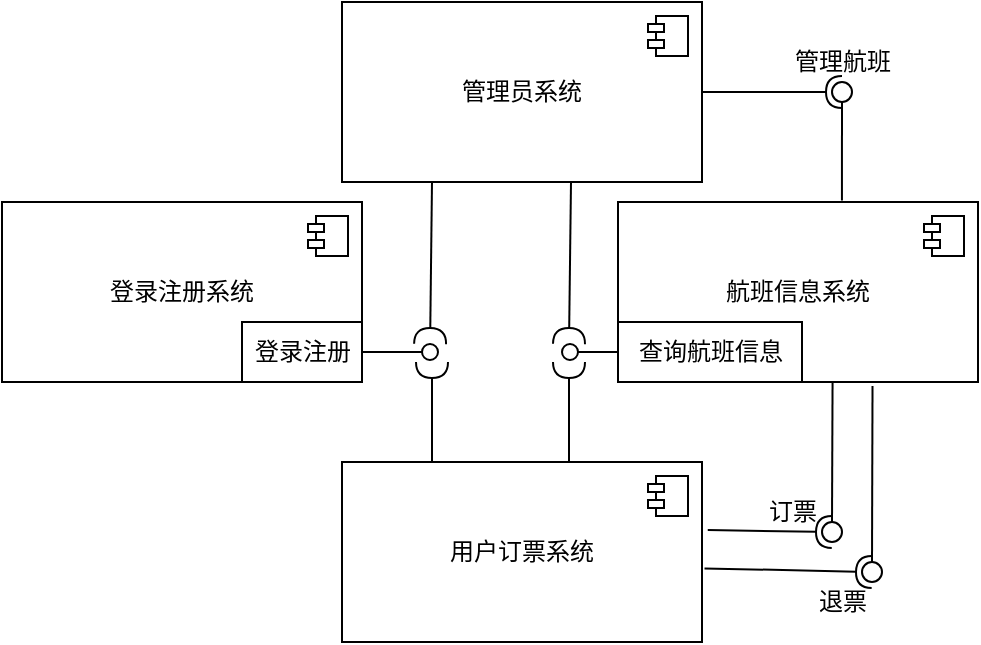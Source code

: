 <mxfile version="21.1.5" type="github">
  <diagram name="第 1 页" id="us1c-_segRAYhk2GYxEh">
    <mxGraphModel dx="488" dy="490" grid="1" gridSize="10" guides="1" tooltips="1" connect="1" arrows="1" fold="1" page="1" pageScale="1" pageWidth="827" pageHeight="1169" math="0" shadow="0">
      <root>
        <mxCell id="0" />
        <mxCell id="1" parent="0" />
        <mxCell id="pMmxNRYlZ2RB8qyUUOUR-3" value="登录注册系统" style="html=1;dropTarget=0;whiteSpace=wrap;" vertex="1" parent="1">
          <mxGeometry x="60" y="170" width="180" height="90" as="geometry" />
        </mxCell>
        <mxCell id="pMmxNRYlZ2RB8qyUUOUR-4" value="" style="shape=module;jettyWidth=8;jettyHeight=4;" vertex="1" parent="pMmxNRYlZ2RB8qyUUOUR-3">
          <mxGeometry x="1" width="20" height="20" relative="1" as="geometry">
            <mxPoint x="-27" y="7" as="offset" />
          </mxGeometry>
        </mxCell>
        <mxCell id="pMmxNRYlZ2RB8qyUUOUR-5" value="登录注册" style="html=1;rounded=0;" vertex="1" parent="1">
          <mxGeometry x="180" y="230" width="60" height="30" as="geometry" />
        </mxCell>
        <mxCell id="pMmxNRYlZ2RB8qyUUOUR-6" value="" style="endArrow=none;html=1;rounded=0;align=center;verticalAlign=top;endFill=0;labelBackgroundColor=none;endSize=2;" edge="1" source="pMmxNRYlZ2RB8qyUUOUR-5" target="pMmxNRYlZ2RB8qyUUOUR-7" parent="1">
          <mxGeometry relative="1" as="geometry" />
        </mxCell>
        <mxCell id="pMmxNRYlZ2RB8qyUUOUR-7" value="" style="ellipse;html=1;fontSize=11;align=center;fillColor=none;points=[];aspect=fixed;resizable=0;verticalAlign=bottom;labelPosition=center;verticalLabelPosition=top;flipH=1;" vertex="1" parent="1">
          <mxGeometry x="270" y="241" width="8" height="8" as="geometry" />
        </mxCell>
        <mxCell id="pMmxNRYlZ2RB8qyUUOUR-9" value="用户订票系统" style="html=1;dropTarget=0;whiteSpace=wrap;" vertex="1" parent="1">
          <mxGeometry x="230" y="300" width="180" height="90" as="geometry" />
        </mxCell>
        <mxCell id="pMmxNRYlZ2RB8qyUUOUR-10" value="" style="shape=module;jettyWidth=8;jettyHeight=4;" vertex="1" parent="pMmxNRYlZ2RB8qyUUOUR-9">
          <mxGeometry x="1" width="20" height="20" relative="1" as="geometry">
            <mxPoint x="-27" y="7" as="offset" />
          </mxGeometry>
        </mxCell>
        <mxCell id="pMmxNRYlZ2RB8qyUUOUR-14" value="" style="rounded=0;orthogonalLoop=1;jettySize=auto;html=1;endArrow=halfCircle;endFill=0;endSize=6;strokeWidth=1;sketch=0;exitX=0.25;exitY=0;exitDx=0;exitDy=0;" edge="1" parent="1" source="pMmxNRYlZ2RB8qyUUOUR-9">
          <mxGeometry relative="1" as="geometry">
            <mxPoint x="290" y="280" as="sourcePoint" />
            <mxPoint x="275" y="250" as="targetPoint" />
          </mxGeometry>
        </mxCell>
        <mxCell id="pMmxNRYlZ2RB8qyUUOUR-15" value="管理员系统" style="html=1;dropTarget=0;whiteSpace=wrap;" vertex="1" parent="1">
          <mxGeometry x="230" y="70" width="180" height="90" as="geometry" />
        </mxCell>
        <mxCell id="pMmxNRYlZ2RB8qyUUOUR-16" value="" style="shape=module;jettyWidth=8;jettyHeight=4;" vertex="1" parent="pMmxNRYlZ2RB8qyUUOUR-15">
          <mxGeometry x="1" width="20" height="20" relative="1" as="geometry">
            <mxPoint x="-27" y="7" as="offset" />
          </mxGeometry>
        </mxCell>
        <mxCell id="pMmxNRYlZ2RB8qyUUOUR-17" value="" style="rounded=0;orthogonalLoop=1;jettySize=auto;html=1;endArrow=halfCircle;endFill=0;endSize=6;strokeWidth=1;sketch=0;exitX=0.25;exitY=1;exitDx=0;exitDy=0;" edge="1" parent="1" source="pMmxNRYlZ2RB8qyUUOUR-15" target="pMmxNRYlZ2RB8qyUUOUR-7">
          <mxGeometry relative="1" as="geometry">
            <mxPoint x="300" y="180" as="sourcePoint" />
            <mxPoint x="300" y="145" as="targetPoint" />
          </mxGeometry>
        </mxCell>
        <mxCell id="pMmxNRYlZ2RB8qyUUOUR-18" value="航班信息系统" style="html=1;dropTarget=0;whiteSpace=wrap;" vertex="1" parent="1">
          <mxGeometry x="368" y="170" width="180" height="90" as="geometry" />
        </mxCell>
        <mxCell id="pMmxNRYlZ2RB8qyUUOUR-19" value="" style="shape=module;jettyWidth=8;jettyHeight=4;" vertex="1" parent="pMmxNRYlZ2RB8qyUUOUR-18">
          <mxGeometry x="1" width="20" height="20" relative="1" as="geometry">
            <mxPoint x="-27" y="7" as="offset" />
          </mxGeometry>
        </mxCell>
        <mxCell id="pMmxNRYlZ2RB8qyUUOUR-20" value="查询航班信息" style="html=1;rounded=0;" vertex="1" parent="1">
          <mxGeometry x="368" y="230" width="92" height="30" as="geometry" />
        </mxCell>
        <mxCell id="pMmxNRYlZ2RB8qyUUOUR-21" value="" style="endArrow=none;html=1;rounded=0;align=center;verticalAlign=top;endFill=0;labelBackgroundColor=none;endSize=2;" edge="1" source="pMmxNRYlZ2RB8qyUUOUR-20" target="pMmxNRYlZ2RB8qyUUOUR-22" parent="1">
          <mxGeometry relative="1" as="geometry" />
        </mxCell>
        <mxCell id="pMmxNRYlZ2RB8qyUUOUR-22" value="" style="ellipse;html=1;fontSize=11;align=center;fillColor=none;points=[];aspect=fixed;resizable=0;verticalAlign=bottom;labelPosition=center;verticalLabelPosition=top;flipH=1;" vertex="1" parent="1">
          <mxGeometry x="340" y="241" width="8" height="8" as="geometry" />
        </mxCell>
        <mxCell id="pMmxNRYlZ2RB8qyUUOUR-23" value="" style="rounded=0;orthogonalLoop=1;jettySize=auto;html=1;endArrow=halfCircle;endFill=0;endSize=6;strokeWidth=1;sketch=0;exitX=0.25;exitY=1;exitDx=0;exitDy=0;" edge="1" parent="1">
          <mxGeometry relative="1" as="geometry">
            <mxPoint x="344.5" y="160" as="sourcePoint" />
            <mxPoint x="343.5" y="241" as="targetPoint" />
          </mxGeometry>
        </mxCell>
        <mxCell id="pMmxNRYlZ2RB8qyUUOUR-24" value="" style="rounded=0;orthogonalLoop=1;jettySize=auto;html=1;endArrow=halfCircle;endFill=0;endSize=6;strokeWidth=1;sketch=0;exitX=0.25;exitY=0;exitDx=0;exitDy=0;" edge="1" parent="1">
          <mxGeometry relative="1" as="geometry">
            <mxPoint x="343.5" y="300" as="sourcePoint" />
            <mxPoint x="343.5" y="250" as="targetPoint" />
          </mxGeometry>
        </mxCell>
        <mxCell id="pMmxNRYlZ2RB8qyUUOUR-26" value="" style="rounded=0;orthogonalLoop=1;jettySize=auto;html=1;endArrow=none;endFill=0;sketch=0;sourcePerimeterSpacing=0;targetPerimeterSpacing=0;exitX=0.596;exitY=1.004;exitDx=0;exitDy=0;exitPerimeter=0;" edge="1" target="pMmxNRYlZ2RB8qyUUOUR-28" parent="1" source="pMmxNRYlZ2RB8qyUUOUR-18">
          <mxGeometry relative="1" as="geometry">
            <mxPoint x="410" y="335" as="sourcePoint" />
          </mxGeometry>
        </mxCell>
        <mxCell id="pMmxNRYlZ2RB8qyUUOUR-27" value="" style="rounded=0;orthogonalLoop=1;jettySize=auto;html=1;endArrow=halfCircle;endFill=0;entryX=0.5;entryY=0.5;endSize=6;strokeWidth=1;sketch=0;exitX=1.016;exitY=0.378;exitDx=0;exitDy=0;exitPerimeter=0;" edge="1" target="pMmxNRYlZ2RB8qyUUOUR-28" parent="1" source="pMmxNRYlZ2RB8qyUUOUR-9">
          <mxGeometry relative="1" as="geometry">
            <mxPoint x="510" y="335" as="sourcePoint" />
          </mxGeometry>
        </mxCell>
        <mxCell id="pMmxNRYlZ2RB8qyUUOUR-28" value="" style="ellipse;whiteSpace=wrap;html=1;align=center;aspect=fixed;resizable=0;points=[];outlineConnect=0;sketch=0;" vertex="1" parent="1">
          <mxGeometry x="470" y="330" width="10" height="10" as="geometry" />
        </mxCell>
        <mxCell id="pMmxNRYlZ2RB8qyUUOUR-30" value="订票" style="text;html=1;align=center;verticalAlign=middle;resizable=0;points=[];autosize=1;strokeColor=none;fillColor=none;" vertex="1" parent="1">
          <mxGeometry x="430" y="310" width="50" height="30" as="geometry" />
        </mxCell>
        <mxCell id="pMmxNRYlZ2RB8qyUUOUR-37" value="" style="rounded=0;orthogonalLoop=1;jettySize=auto;html=1;endArrow=none;endFill=0;sketch=0;sourcePerimeterSpacing=0;targetPerimeterSpacing=0;exitX=0.622;exitY=-0.009;exitDx=0;exitDy=0;exitPerimeter=0;" edge="1" target="pMmxNRYlZ2RB8qyUUOUR-39" parent="1" source="pMmxNRYlZ2RB8qyUUOUR-18">
          <mxGeometry relative="1" as="geometry">
            <mxPoint x="460" y="115" as="sourcePoint" />
          </mxGeometry>
        </mxCell>
        <mxCell id="pMmxNRYlZ2RB8qyUUOUR-38" value="" style="rounded=0;orthogonalLoop=1;jettySize=auto;html=1;endArrow=halfCircle;endFill=0;entryX=0.5;entryY=0.5;endSize=6;strokeWidth=1;sketch=0;exitX=1;exitY=0.5;exitDx=0;exitDy=0;" edge="1" target="pMmxNRYlZ2RB8qyUUOUR-39" parent="1" source="pMmxNRYlZ2RB8qyUUOUR-15">
          <mxGeometry relative="1" as="geometry">
            <mxPoint x="500" y="115" as="sourcePoint" />
          </mxGeometry>
        </mxCell>
        <mxCell id="pMmxNRYlZ2RB8qyUUOUR-39" value="" style="ellipse;whiteSpace=wrap;html=1;align=center;aspect=fixed;resizable=0;points=[];outlineConnect=0;sketch=0;" vertex="1" parent="1">
          <mxGeometry x="475" y="110" width="10" height="10" as="geometry" />
        </mxCell>
        <mxCell id="pMmxNRYlZ2RB8qyUUOUR-40" value="管理航班" style="text;html=1;align=center;verticalAlign=middle;resizable=0;points=[];autosize=1;strokeColor=none;fillColor=none;" vertex="1" parent="1">
          <mxGeometry x="445" y="85" width="70" height="30" as="geometry" />
        </mxCell>
        <mxCell id="pMmxNRYlZ2RB8qyUUOUR-41" value="" style="rounded=0;orthogonalLoop=1;jettySize=auto;html=1;endArrow=none;endFill=0;sketch=0;sourcePerimeterSpacing=0;targetPerimeterSpacing=0;exitX=0.707;exitY=1.022;exitDx=0;exitDy=0;exitPerimeter=0;" edge="1" target="pMmxNRYlZ2RB8qyUUOUR-43" parent="1" source="pMmxNRYlZ2RB8qyUUOUR-18">
          <mxGeometry relative="1" as="geometry">
            <mxPoint x="410" y="355" as="sourcePoint" />
          </mxGeometry>
        </mxCell>
        <mxCell id="pMmxNRYlZ2RB8qyUUOUR-42" value="" style="rounded=0;orthogonalLoop=1;jettySize=auto;html=1;endArrow=halfCircle;endFill=0;entryX=0.5;entryY=0.5;endSize=6;strokeWidth=1;sketch=0;exitX=1.007;exitY=0.591;exitDx=0;exitDy=0;exitPerimeter=0;" edge="1" target="pMmxNRYlZ2RB8qyUUOUR-43" parent="1" source="pMmxNRYlZ2RB8qyUUOUR-9">
          <mxGeometry relative="1" as="geometry">
            <mxPoint x="500" y="430" as="sourcePoint" />
          </mxGeometry>
        </mxCell>
        <mxCell id="pMmxNRYlZ2RB8qyUUOUR-43" value="" style="ellipse;whiteSpace=wrap;html=1;align=center;aspect=fixed;resizable=0;points=[];outlineConnect=0;sketch=0;" vertex="1" parent="1">
          <mxGeometry x="490" y="350" width="10" height="10" as="geometry" />
        </mxCell>
        <mxCell id="pMmxNRYlZ2RB8qyUUOUR-44" value="退票" style="text;html=1;align=center;verticalAlign=middle;resizable=0;points=[];autosize=1;strokeColor=none;fillColor=none;" vertex="1" parent="1">
          <mxGeometry x="455" y="355" width="50" height="30" as="geometry" />
        </mxCell>
      </root>
    </mxGraphModel>
  </diagram>
</mxfile>
